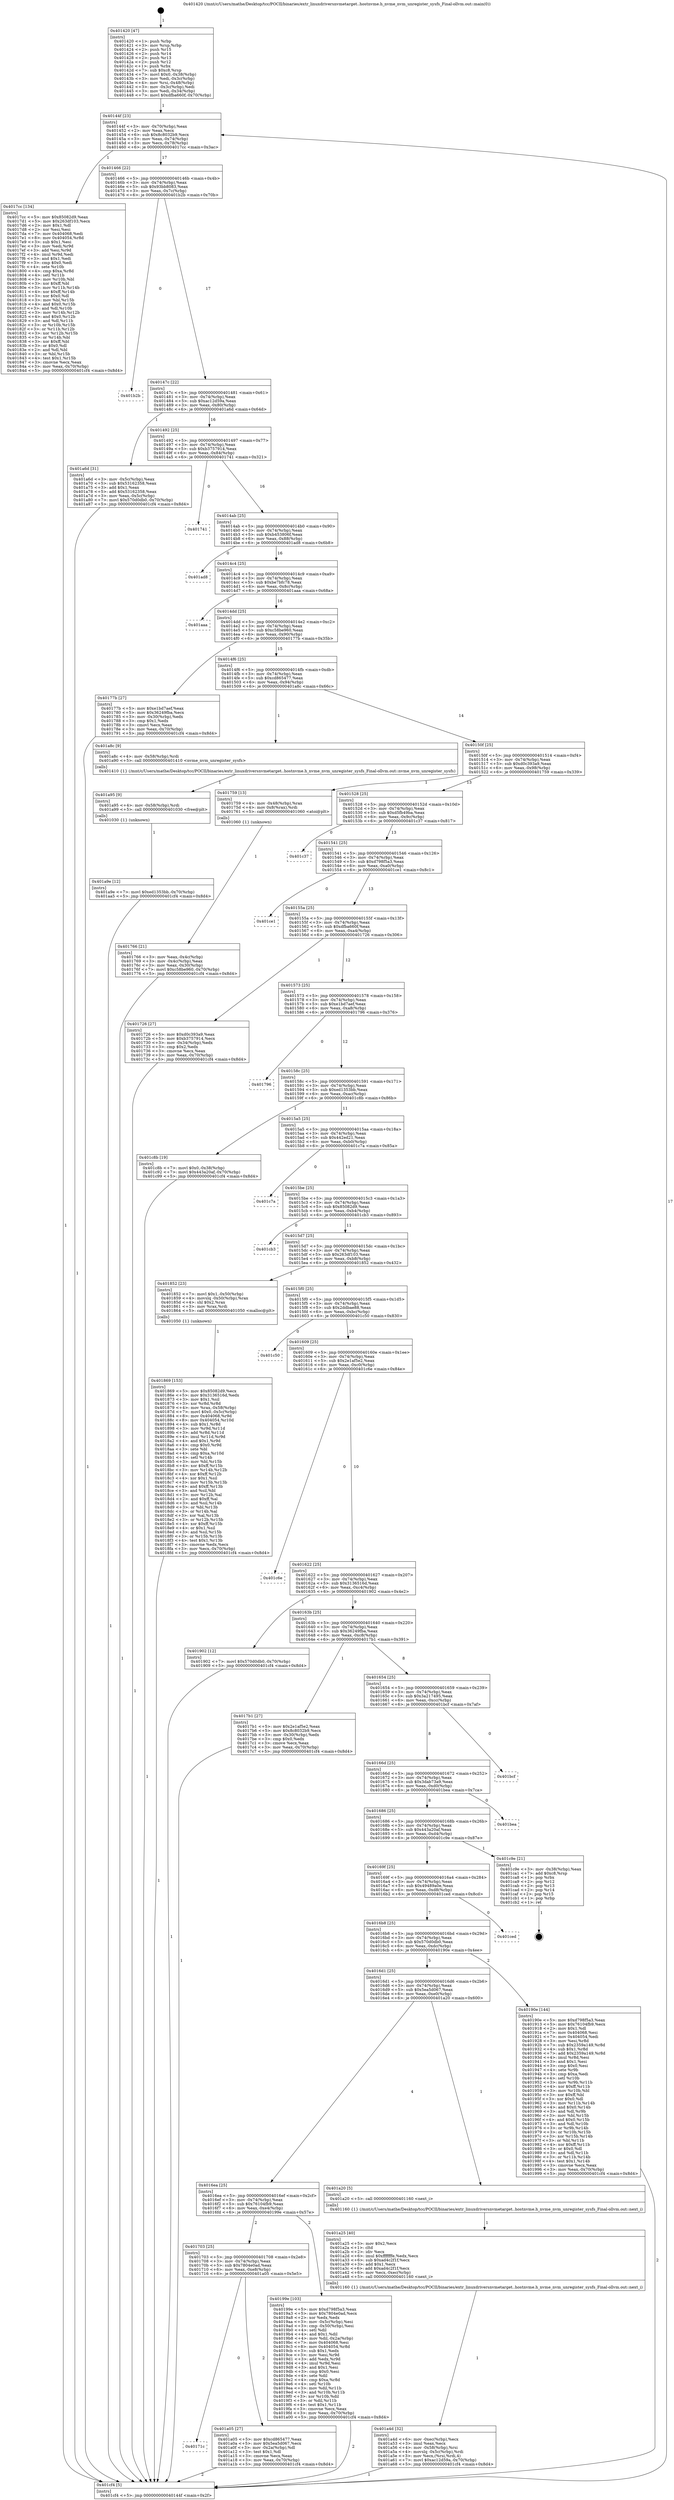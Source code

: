 digraph "0x401420" {
  label = "0x401420 (/mnt/c/Users/mathe/Desktop/tcc/POCII/binaries/extr_linuxdriversnvmetarget..hostnvme.h_nvme_nvm_unregister_sysfs_Final-ollvm.out::main(0))"
  labelloc = "t"
  node[shape=record]

  Entry [label="",width=0.3,height=0.3,shape=circle,fillcolor=black,style=filled]
  "0x40144f" [label="{
     0x40144f [23]\l
     | [instrs]\l
     &nbsp;&nbsp;0x40144f \<+3\>: mov -0x70(%rbp),%eax\l
     &nbsp;&nbsp;0x401452 \<+2\>: mov %eax,%ecx\l
     &nbsp;&nbsp;0x401454 \<+6\>: sub $0x8c8032b9,%ecx\l
     &nbsp;&nbsp;0x40145a \<+3\>: mov %eax,-0x74(%rbp)\l
     &nbsp;&nbsp;0x40145d \<+3\>: mov %ecx,-0x78(%rbp)\l
     &nbsp;&nbsp;0x401460 \<+6\>: je 00000000004017cc \<main+0x3ac\>\l
  }"]
  "0x4017cc" [label="{
     0x4017cc [134]\l
     | [instrs]\l
     &nbsp;&nbsp;0x4017cc \<+5\>: mov $0x85082d9,%eax\l
     &nbsp;&nbsp;0x4017d1 \<+5\>: mov $0x263df103,%ecx\l
     &nbsp;&nbsp;0x4017d6 \<+2\>: mov $0x1,%dl\l
     &nbsp;&nbsp;0x4017d8 \<+2\>: xor %esi,%esi\l
     &nbsp;&nbsp;0x4017da \<+7\>: mov 0x404068,%edi\l
     &nbsp;&nbsp;0x4017e1 \<+8\>: mov 0x404054,%r8d\l
     &nbsp;&nbsp;0x4017e9 \<+3\>: sub $0x1,%esi\l
     &nbsp;&nbsp;0x4017ec \<+3\>: mov %edi,%r9d\l
     &nbsp;&nbsp;0x4017ef \<+3\>: add %esi,%r9d\l
     &nbsp;&nbsp;0x4017f2 \<+4\>: imul %r9d,%edi\l
     &nbsp;&nbsp;0x4017f6 \<+3\>: and $0x1,%edi\l
     &nbsp;&nbsp;0x4017f9 \<+3\>: cmp $0x0,%edi\l
     &nbsp;&nbsp;0x4017fc \<+4\>: sete %r10b\l
     &nbsp;&nbsp;0x401800 \<+4\>: cmp $0xa,%r8d\l
     &nbsp;&nbsp;0x401804 \<+4\>: setl %r11b\l
     &nbsp;&nbsp;0x401808 \<+3\>: mov %r10b,%bl\l
     &nbsp;&nbsp;0x40180b \<+3\>: xor $0xff,%bl\l
     &nbsp;&nbsp;0x40180e \<+3\>: mov %r11b,%r14b\l
     &nbsp;&nbsp;0x401811 \<+4\>: xor $0xff,%r14b\l
     &nbsp;&nbsp;0x401815 \<+3\>: xor $0x0,%dl\l
     &nbsp;&nbsp;0x401818 \<+3\>: mov %bl,%r15b\l
     &nbsp;&nbsp;0x40181b \<+4\>: and $0x0,%r15b\l
     &nbsp;&nbsp;0x40181f \<+3\>: and %dl,%r10b\l
     &nbsp;&nbsp;0x401822 \<+3\>: mov %r14b,%r12b\l
     &nbsp;&nbsp;0x401825 \<+4\>: and $0x0,%r12b\l
     &nbsp;&nbsp;0x401829 \<+3\>: and %dl,%r11b\l
     &nbsp;&nbsp;0x40182c \<+3\>: or %r10b,%r15b\l
     &nbsp;&nbsp;0x40182f \<+3\>: or %r11b,%r12b\l
     &nbsp;&nbsp;0x401832 \<+3\>: xor %r12b,%r15b\l
     &nbsp;&nbsp;0x401835 \<+3\>: or %r14b,%bl\l
     &nbsp;&nbsp;0x401838 \<+3\>: xor $0xff,%bl\l
     &nbsp;&nbsp;0x40183b \<+3\>: or $0x0,%dl\l
     &nbsp;&nbsp;0x40183e \<+2\>: and %dl,%bl\l
     &nbsp;&nbsp;0x401840 \<+3\>: or %bl,%r15b\l
     &nbsp;&nbsp;0x401843 \<+4\>: test $0x1,%r15b\l
     &nbsp;&nbsp;0x401847 \<+3\>: cmovne %ecx,%eax\l
     &nbsp;&nbsp;0x40184a \<+3\>: mov %eax,-0x70(%rbp)\l
     &nbsp;&nbsp;0x40184d \<+5\>: jmp 0000000000401cf4 \<main+0x8d4\>\l
  }"]
  "0x401466" [label="{
     0x401466 [22]\l
     | [instrs]\l
     &nbsp;&nbsp;0x401466 \<+5\>: jmp 000000000040146b \<main+0x4b\>\l
     &nbsp;&nbsp;0x40146b \<+3\>: mov -0x74(%rbp),%eax\l
     &nbsp;&nbsp;0x40146e \<+5\>: sub $0x93bb8083,%eax\l
     &nbsp;&nbsp;0x401473 \<+3\>: mov %eax,-0x7c(%rbp)\l
     &nbsp;&nbsp;0x401476 \<+6\>: je 0000000000401b2b \<main+0x70b\>\l
  }"]
  Exit [label="",width=0.3,height=0.3,shape=circle,fillcolor=black,style=filled,peripheries=2]
  "0x401b2b" [label="{
     0x401b2b\l
  }", style=dashed]
  "0x40147c" [label="{
     0x40147c [22]\l
     | [instrs]\l
     &nbsp;&nbsp;0x40147c \<+5\>: jmp 0000000000401481 \<main+0x61\>\l
     &nbsp;&nbsp;0x401481 \<+3\>: mov -0x74(%rbp),%eax\l
     &nbsp;&nbsp;0x401484 \<+5\>: sub $0xac12d59a,%eax\l
     &nbsp;&nbsp;0x401489 \<+3\>: mov %eax,-0x80(%rbp)\l
     &nbsp;&nbsp;0x40148c \<+6\>: je 0000000000401a6d \<main+0x64d\>\l
  }"]
  "0x401a9e" [label="{
     0x401a9e [12]\l
     | [instrs]\l
     &nbsp;&nbsp;0x401a9e \<+7\>: movl $0xed1353bb,-0x70(%rbp)\l
     &nbsp;&nbsp;0x401aa5 \<+5\>: jmp 0000000000401cf4 \<main+0x8d4\>\l
  }"]
  "0x401a6d" [label="{
     0x401a6d [31]\l
     | [instrs]\l
     &nbsp;&nbsp;0x401a6d \<+3\>: mov -0x5c(%rbp),%eax\l
     &nbsp;&nbsp;0x401a70 \<+5\>: sub $0x53162358,%eax\l
     &nbsp;&nbsp;0x401a75 \<+3\>: add $0x1,%eax\l
     &nbsp;&nbsp;0x401a78 \<+5\>: add $0x53162358,%eax\l
     &nbsp;&nbsp;0x401a7d \<+3\>: mov %eax,-0x5c(%rbp)\l
     &nbsp;&nbsp;0x401a80 \<+7\>: movl $0x570d0db0,-0x70(%rbp)\l
     &nbsp;&nbsp;0x401a87 \<+5\>: jmp 0000000000401cf4 \<main+0x8d4\>\l
  }"]
  "0x401492" [label="{
     0x401492 [25]\l
     | [instrs]\l
     &nbsp;&nbsp;0x401492 \<+5\>: jmp 0000000000401497 \<main+0x77\>\l
     &nbsp;&nbsp;0x401497 \<+3\>: mov -0x74(%rbp),%eax\l
     &nbsp;&nbsp;0x40149a \<+5\>: sub $0xb3757914,%eax\l
     &nbsp;&nbsp;0x40149f \<+6\>: mov %eax,-0x84(%rbp)\l
     &nbsp;&nbsp;0x4014a5 \<+6\>: je 0000000000401741 \<main+0x321\>\l
  }"]
  "0x401a95" [label="{
     0x401a95 [9]\l
     | [instrs]\l
     &nbsp;&nbsp;0x401a95 \<+4\>: mov -0x58(%rbp),%rdi\l
     &nbsp;&nbsp;0x401a99 \<+5\>: call 0000000000401030 \<free@plt\>\l
     | [calls]\l
     &nbsp;&nbsp;0x401030 \{1\} (unknown)\l
  }"]
  "0x401741" [label="{
     0x401741\l
  }", style=dashed]
  "0x4014ab" [label="{
     0x4014ab [25]\l
     | [instrs]\l
     &nbsp;&nbsp;0x4014ab \<+5\>: jmp 00000000004014b0 \<main+0x90\>\l
     &nbsp;&nbsp;0x4014b0 \<+3\>: mov -0x74(%rbp),%eax\l
     &nbsp;&nbsp;0x4014b3 \<+5\>: sub $0xb453806f,%eax\l
     &nbsp;&nbsp;0x4014b8 \<+6\>: mov %eax,-0x88(%rbp)\l
     &nbsp;&nbsp;0x4014be \<+6\>: je 0000000000401ad8 \<main+0x6b8\>\l
  }"]
  "0x401a4d" [label="{
     0x401a4d [32]\l
     | [instrs]\l
     &nbsp;&nbsp;0x401a4d \<+6\>: mov -0xec(%rbp),%ecx\l
     &nbsp;&nbsp;0x401a53 \<+3\>: imul %eax,%ecx\l
     &nbsp;&nbsp;0x401a56 \<+4\>: mov -0x58(%rbp),%rsi\l
     &nbsp;&nbsp;0x401a5a \<+4\>: movslq -0x5c(%rbp),%rdi\l
     &nbsp;&nbsp;0x401a5e \<+3\>: mov %ecx,(%rsi,%rdi,4)\l
     &nbsp;&nbsp;0x401a61 \<+7\>: movl $0xac12d59a,-0x70(%rbp)\l
     &nbsp;&nbsp;0x401a68 \<+5\>: jmp 0000000000401cf4 \<main+0x8d4\>\l
  }"]
  "0x401ad8" [label="{
     0x401ad8\l
  }", style=dashed]
  "0x4014c4" [label="{
     0x4014c4 [25]\l
     | [instrs]\l
     &nbsp;&nbsp;0x4014c4 \<+5\>: jmp 00000000004014c9 \<main+0xa9\>\l
     &nbsp;&nbsp;0x4014c9 \<+3\>: mov -0x74(%rbp),%eax\l
     &nbsp;&nbsp;0x4014cc \<+5\>: sub $0xbe7bfc78,%eax\l
     &nbsp;&nbsp;0x4014d1 \<+6\>: mov %eax,-0x8c(%rbp)\l
     &nbsp;&nbsp;0x4014d7 \<+6\>: je 0000000000401aaa \<main+0x68a\>\l
  }"]
  "0x401a25" [label="{
     0x401a25 [40]\l
     | [instrs]\l
     &nbsp;&nbsp;0x401a25 \<+5\>: mov $0x2,%ecx\l
     &nbsp;&nbsp;0x401a2a \<+1\>: cltd\l
     &nbsp;&nbsp;0x401a2b \<+2\>: idiv %ecx\l
     &nbsp;&nbsp;0x401a2d \<+6\>: imul $0xfffffffe,%edx,%ecx\l
     &nbsp;&nbsp;0x401a33 \<+6\>: sub $0xad4c2f1f,%ecx\l
     &nbsp;&nbsp;0x401a39 \<+3\>: add $0x1,%ecx\l
     &nbsp;&nbsp;0x401a3c \<+6\>: add $0xad4c2f1f,%ecx\l
     &nbsp;&nbsp;0x401a42 \<+6\>: mov %ecx,-0xec(%rbp)\l
     &nbsp;&nbsp;0x401a48 \<+5\>: call 0000000000401160 \<next_i\>\l
     | [calls]\l
     &nbsp;&nbsp;0x401160 \{1\} (/mnt/c/Users/mathe/Desktop/tcc/POCII/binaries/extr_linuxdriversnvmetarget..hostnvme.h_nvme_nvm_unregister_sysfs_Final-ollvm.out::next_i)\l
  }"]
  "0x401aaa" [label="{
     0x401aaa\l
  }", style=dashed]
  "0x4014dd" [label="{
     0x4014dd [25]\l
     | [instrs]\l
     &nbsp;&nbsp;0x4014dd \<+5\>: jmp 00000000004014e2 \<main+0xc2\>\l
     &nbsp;&nbsp;0x4014e2 \<+3\>: mov -0x74(%rbp),%eax\l
     &nbsp;&nbsp;0x4014e5 \<+5\>: sub $0xc58be960,%eax\l
     &nbsp;&nbsp;0x4014ea \<+6\>: mov %eax,-0x90(%rbp)\l
     &nbsp;&nbsp;0x4014f0 \<+6\>: je 000000000040177b \<main+0x35b\>\l
  }"]
  "0x40171c" [label="{
     0x40171c\l
  }", style=dashed]
  "0x40177b" [label="{
     0x40177b [27]\l
     | [instrs]\l
     &nbsp;&nbsp;0x40177b \<+5\>: mov $0xe1bd7aef,%eax\l
     &nbsp;&nbsp;0x401780 \<+5\>: mov $0x36249fba,%ecx\l
     &nbsp;&nbsp;0x401785 \<+3\>: mov -0x30(%rbp),%edx\l
     &nbsp;&nbsp;0x401788 \<+3\>: cmp $0x1,%edx\l
     &nbsp;&nbsp;0x40178b \<+3\>: cmovl %ecx,%eax\l
     &nbsp;&nbsp;0x40178e \<+3\>: mov %eax,-0x70(%rbp)\l
     &nbsp;&nbsp;0x401791 \<+5\>: jmp 0000000000401cf4 \<main+0x8d4\>\l
  }"]
  "0x4014f6" [label="{
     0x4014f6 [25]\l
     | [instrs]\l
     &nbsp;&nbsp;0x4014f6 \<+5\>: jmp 00000000004014fb \<main+0xdb\>\l
     &nbsp;&nbsp;0x4014fb \<+3\>: mov -0x74(%rbp),%eax\l
     &nbsp;&nbsp;0x4014fe \<+5\>: sub $0xcd865477,%eax\l
     &nbsp;&nbsp;0x401503 \<+6\>: mov %eax,-0x94(%rbp)\l
     &nbsp;&nbsp;0x401509 \<+6\>: je 0000000000401a8c \<main+0x66c\>\l
  }"]
  "0x401a05" [label="{
     0x401a05 [27]\l
     | [instrs]\l
     &nbsp;&nbsp;0x401a05 \<+5\>: mov $0xcd865477,%eax\l
     &nbsp;&nbsp;0x401a0a \<+5\>: mov $0x5ea5d067,%ecx\l
     &nbsp;&nbsp;0x401a0f \<+3\>: mov -0x2a(%rbp),%dl\l
     &nbsp;&nbsp;0x401a12 \<+3\>: test $0x1,%dl\l
     &nbsp;&nbsp;0x401a15 \<+3\>: cmovne %ecx,%eax\l
     &nbsp;&nbsp;0x401a18 \<+3\>: mov %eax,-0x70(%rbp)\l
     &nbsp;&nbsp;0x401a1b \<+5\>: jmp 0000000000401cf4 \<main+0x8d4\>\l
  }"]
  "0x401a8c" [label="{
     0x401a8c [9]\l
     | [instrs]\l
     &nbsp;&nbsp;0x401a8c \<+4\>: mov -0x58(%rbp),%rdi\l
     &nbsp;&nbsp;0x401a90 \<+5\>: call 0000000000401410 \<nvme_nvm_unregister_sysfs\>\l
     | [calls]\l
     &nbsp;&nbsp;0x401410 \{1\} (/mnt/c/Users/mathe/Desktop/tcc/POCII/binaries/extr_linuxdriversnvmetarget..hostnvme.h_nvme_nvm_unregister_sysfs_Final-ollvm.out::nvme_nvm_unregister_sysfs)\l
  }"]
  "0x40150f" [label="{
     0x40150f [25]\l
     | [instrs]\l
     &nbsp;&nbsp;0x40150f \<+5\>: jmp 0000000000401514 \<main+0xf4\>\l
     &nbsp;&nbsp;0x401514 \<+3\>: mov -0x74(%rbp),%eax\l
     &nbsp;&nbsp;0x401517 \<+5\>: sub $0xd0c393a9,%eax\l
     &nbsp;&nbsp;0x40151c \<+6\>: mov %eax,-0x98(%rbp)\l
     &nbsp;&nbsp;0x401522 \<+6\>: je 0000000000401759 \<main+0x339\>\l
  }"]
  "0x401703" [label="{
     0x401703 [25]\l
     | [instrs]\l
     &nbsp;&nbsp;0x401703 \<+5\>: jmp 0000000000401708 \<main+0x2e8\>\l
     &nbsp;&nbsp;0x401708 \<+3\>: mov -0x74(%rbp),%eax\l
     &nbsp;&nbsp;0x40170b \<+5\>: sub $0x7804e0ad,%eax\l
     &nbsp;&nbsp;0x401710 \<+6\>: mov %eax,-0xe8(%rbp)\l
     &nbsp;&nbsp;0x401716 \<+6\>: je 0000000000401a05 \<main+0x5e5\>\l
  }"]
  "0x401759" [label="{
     0x401759 [13]\l
     | [instrs]\l
     &nbsp;&nbsp;0x401759 \<+4\>: mov -0x48(%rbp),%rax\l
     &nbsp;&nbsp;0x40175d \<+4\>: mov 0x8(%rax),%rdi\l
     &nbsp;&nbsp;0x401761 \<+5\>: call 0000000000401060 \<atoi@plt\>\l
     | [calls]\l
     &nbsp;&nbsp;0x401060 \{1\} (unknown)\l
  }"]
  "0x401528" [label="{
     0x401528 [25]\l
     | [instrs]\l
     &nbsp;&nbsp;0x401528 \<+5\>: jmp 000000000040152d \<main+0x10d\>\l
     &nbsp;&nbsp;0x40152d \<+3\>: mov -0x74(%rbp),%eax\l
     &nbsp;&nbsp;0x401530 \<+5\>: sub $0xd5fb49ba,%eax\l
     &nbsp;&nbsp;0x401535 \<+6\>: mov %eax,-0x9c(%rbp)\l
     &nbsp;&nbsp;0x40153b \<+6\>: je 0000000000401c37 \<main+0x817\>\l
  }"]
  "0x40199e" [label="{
     0x40199e [103]\l
     | [instrs]\l
     &nbsp;&nbsp;0x40199e \<+5\>: mov $0xd798f5a3,%eax\l
     &nbsp;&nbsp;0x4019a3 \<+5\>: mov $0x7804e0ad,%ecx\l
     &nbsp;&nbsp;0x4019a8 \<+2\>: xor %edx,%edx\l
     &nbsp;&nbsp;0x4019aa \<+3\>: mov -0x5c(%rbp),%esi\l
     &nbsp;&nbsp;0x4019ad \<+3\>: cmp -0x50(%rbp),%esi\l
     &nbsp;&nbsp;0x4019b0 \<+4\>: setl %dil\l
     &nbsp;&nbsp;0x4019b4 \<+4\>: and $0x1,%dil\l
     &nbsp;&nbsp;0x4019b8 \<+4\>: mov %dil,-0x2a(%rbp)\l
     &nbsp;&nbsp;0x4019bc \<+7\>: mov 0x404068,%esi\l
     &nbsp;&nbsp;0x4019c3 \<+8\>: mov 0x404054,%r8d\l
     &nbsp;&nbsp;0x4019cb \<+3\>: sub $0x1,%edx\l
     &nbsp;&nbsp;0x4019ce \<+3\>: mov %esi,%r9d\l
     &nbsp;&nbsp;0x4019d1 \<+3\>: add %edx,%r9d\l
     &nbsp;&nbsp;0x4019d4 \<+4\>: imul %r9d,%esi\l
     &nbsp;&nbsp;0x4019d8 \<+3\>: and $0x1,%esi\l
     &nbsp;&nbsp;0x4019db \<+3\>: cmp $0x0,%esi\l
     &nbsp;&nbsp;0x4019de \<+4\>: sete %dil\l
     &nbsp;&nbsp;0x4019e2 \<+4\>: cmp $0xa,%r8d\l
     &nbsp;&nbsp;0x4019e6 \<+4\>: setl %r10b\l
     &nbsp;&nbsp;0x4019ea \<+3\>: mov %dil,%r11b\l
     &nbsp;&nbsp;0x4019ed \<+3\>: and %r10b,%r11b\l
     &nbsp;&nbsp;0x4019f0 \<+3\>: xor %r10b,%dil\l
     &nbsp;&nbsp;0x4019f3 \<+3\>: or %dil,%r11b\l
     &nbsp;&nbsp;0x4019f6 \<+4\>: test $0x1,%r11b\l
     &nbsp;&nbsp;0x4019fa \<+3\>: cmovne %ecx,%eax\l
     &nbsp;&nbsp;0x4019fd \<+3\>: mov %eax,-0x70(%rbp)\l
     &nbsp;&nbsp;0x401a00 \<+5\>: jmp 0000000000401cf4 \<main+0x8d4\>\l
  }"]
  "0x401c37" [label="{
     0x401c37\l
  }", style=dashed]
  "0x401541" [label="{
     0x401541 [25]\l
     | [instrs]\l
     &nbsp;&nbsp;0x401541 \<+5\>: jmp 0000000000401546 \<main+0x126\>\l
     &nbsp;&nbsp;0x401546 \<+3\>: mov -0x74(%rbp),%eax\l
     &nbsp;&nbsp;0x401549 \<+5\>: sub $0xd798f5a3,%eax\l
     &nbsp;&nbsp;0x40154e \<+6\>: mov %eax,-0xa0(%rbp)\l
     &nbsp;&nbsp;0x401554 \<+6\>: je 0000000000401ce1 \<main+0x8c1\>\l
  }"]
  "0x4016ea" [label="{
     0x4016ea [25]\l
     | [instrs]\l
     &nbsp;&nbsp;0x4016ea \<+5\>: jmp 00000000004016ef \<main+0x2cf\>\l
     &nbsp;&nbsp;0x4016ef \<+3\>: mov -0x74(%rbp),%eax\l
     &nbsp;&nbsp;0x4016f2 \<+5\>: sub $0x76104fb9,%eax\l
     &nbsp;&nbsp;0x4016f7 \<+6\>: mov %eax,-0xe4(%rbp)\l
     &nbsp;&nbsp;0x4016fd \<+6\>: je 000000000040199e \<main+0x57e\>\l
  }"]
  "0x401ce1" [label="{
     0x401ce1\l
  }", style=dashed]
  "0x40155a" [label="{
     0x40155a [25]\l
     | [instrs]\l
     &nbsp;&nbsp;0x40155a \<+5\>: jmp 000000000040155f \<main+0x13f\>\l
     &nbsp;&nbsp;0x40155f \<+3\>: mov -0x74(%rbp),%eax\l
     &nbsp;&nbsp;0x401562 \<+5\>: sub $0xdfba660f,%eax\l
     &nbsp;&nbsp;0x401567 \<+6\>: mov %eax,-0xa4(%rbp)\l
     &nbsp;&nbsp;0x40156d \<+6\>: je 0000000000401726 \<main+0x306\>\l
  }"]
  "0x401a20" [label="{
     0x401a20 [5]\l
     | [instrs]\l
     &nbsp;&nbsp;0x401a20 \<+5\>: call 0000000000401160 \<next_i\>\l
     | [calls]\l
     &nbsp;&nbsp;0x401160 \{1\} (/mnt/c/Users/mathe/Desktop/tcc/POCII/binaries/extr_linuxdriversnvmetarget..hostnvme.h_nvme_nvm_unregister_sysfs_Final-ollvm.out::next_i)\l
  }"]
  "0x401726" [label="{
     0x401726 [27]\l
     | [instrs]\l
     &nbsp;&nbsp;0x401726 \<+5\>: mov $0xd0c393a9,%eax\l
     &nbsp;&nbsp;0x40172b \<+5\>: mov $0xb3757914,%ecx\l
     &nbsp;&nbsp;0x401730 \<+3\>: mov -0x34(%rbp),%edx\l
     &nbsp;&nbsp;0x401733 \<+3\>: cmp $0x2,%edx\l
     &nbsp;&nbsp;0x401736 \<+3\>: cmovne %ecx,%eax\l
     &nbsp;&nbsp;0x401739 \<+3\>: mov %eax,-0x70(%rbp)\l
     &nbsp;&nbsp;0x40173c \<+5\>: jmp 0000000000401cf4 \<main+0x8d4\>\l
  }"]
  "0x401573" [label="{
     0x401573 [25]\l
     | [instrs]\l
     &nbsp;&nbsp;0x401573 \<+5\>: jmp 0000000000401578 \<main+0x158\>\l
     &nbsp;&nbsp;0x401578 \<+3\>: mov -0x74(%rbp),%eax\l
     &nbsp;&nbsp;0x40157b \<+5\>: sub $0xe1bd7aef,%eax\l
     &nbsp;&nbsp;0x401580 \<+6\>: mov %eax,-0xa8(%rbp)\l
     &nbsp;&nbsp;0x401586 \<+6\>: je 0000000000401796 \<main+0x376\>\l
  }"]
  "0x401cf4" [label="{
     0x401cf4 [5]\l
     | [instrs]\l
     &nbsp;&nbsp;0x401cf4 \<+5\>: jmp 000000000040144f \<main+0x2f\>\l
  }"]
  "0x401420" [label="{
     0x401420 [47]\l
     | [instrs]\l
     &nbsp;&nbsp;0x401420 \<+1\>: push %rbp\l
     &nbsp;&nbsp;0x401421 \<+3\>: mov %rsp,%rbp\l
     &nbsp;&nbsp;0x401424 \<+2\>: push %r15\l
     &nbsp;&nbsp;0x401426 \<+2\>: push %r14\l
     &nbsp;&nbsp;0x401428 \<+2\>: push %r13\l
     &nbsp;&nbsp;0x40142a \<+2\>: push %r12\l
     &nbsp;&nbsp;0x40142c \<+1\>: push %rbx\l
     &nbsp;&nbsp;0x40142d \<+7\>: sub $0xc8,%rsp\l
     &nbsp;&nbsp;0x401434 \<+7\>: movl $0x0,-0x38(%rbp)\l
     &nbsp;&nbsp;0x40143b \<+3\>: mov %edi,-0x3c(%rbp)\l
     &nbsp;&nbsp;0x40143e \<+4\>: mov %rsi,-0x48(%rbp)\l
     &nbsp;&nbsp;0x401442 \<+3\>: mov -0x3c(%rbp),%edi\l
     &nbsp;&nbsp;0x401445 \<+3\>: mov %edi,-0x34(%rbp)\l
     &nbsp;&nbsp;0x401448 \<+7\>: movl $0xdfba660f,-0x70(%rbp)\l
  }"]
  "0x401766" [label="{
     0x401766 [21]\l
     | [instrs]\l
     &nbsp;&nbsp;0x401766 \<+3\>: mov %eax,-0x4c(%rbp)\l
     &nbsp;&nbsp;0x401769 \<+3\>: mov -0x4c(%rbp),%eax\l
     &nbsp;&nbsp;0x40176c \<+3\>: mov %eax,-0x30(%rbp)\l
     &nbsp;&nbsp;0x40176f \<+7\>: movl $0xc58be960,-0x70(%rbp)\l
     &nbsp;&nbsp;0x401776 \<+5\>: jmp 0000000000401cf4 \<main+0x8d4\>\l
  }"]
  "0x4016d1" [label="{
     0x4016d1 [25]\l
     | [instrs]\l
     &nbsp;&nbsp;0x4016d1 \<+5\>: jmp 00000000004016d6 \<main+0x2b6\>\l
     &nbsp;&nbsp;0x4016d6 \<+3\>: mov -0x74(%rbp),%eax\l
     &nbsp;&nbsp;0x4016d9 \<+5\>: sub $0x5ea5d067,%eax\l
     &nbsp;&nbsp;0x4016de \<+6\>: mov %eax,-0xe0(%rbp)\l
     &nbsp;&nbsp;0x4016e4 \<+6\>: je 0000000000401a20 \<main+0x600\>\l
  }"]
  "0x401796" [label="{
     0x401796\l
  }", style=dashed]
  "0x40158c" [label="{
     0x40158c [25]\l
     | [instrs]\l
     &nbsp;&nbsp;0x40158c \<+5\>: jmp 0000000000401591 \<main+0x171\>\l
     &nbsp;&nbsp;0x401591 \<+3\>: mov -0x74(%rbp),%eax\l
     &nbsp;&nbsp;0x401594 \<+5\>: sub $0xed1353bb,%eax\l
     &nbsp;&nbsp;0x401599 \<+6\>: mov %eax,-0xac(%rbp)\l
     &nbsp;&nbsp;0x40159f \<+6\>: je 0000000000401c8b \<main+0x86b\>\l
  }"]
  "0x40190e" [label="{
     0x40190e [144]\l
     | [instrs]\l
     &nbsp;&nbsp;0x40190e \<+5\>: mov $0xd798f5a3,%eax\l
     &nbsp;&nbsp;0x401913 \<+5\>: mov $0x76104fb9,%ecx\l
     &nbsp;&nbsp;0x401918 \<+2\>: mov $0x1,%dl\l
     &nbsp;&nbsp;0x40191a \<+7\>: mov 0x404068,%esi\l
     &nbsp;&nbsp;0x401921 \<+7\>: mov 0x404054,%edi\l
     &nbsp;&nbsp;0x401928 \<+3\>: mov %esi,%r8d\l
     &nbsp;&nbsp;0x40192b \<+7\>: sub $0x2359a149,%r8d\l
     &nbsp;&nbsp;0x401932 \<+4\>: sub $0x1,%r8d\l
     &nbsp;&nbsp;0x401936 \<+7\>: add $0x2359a149,%r8d\l
     &nbsp;&nbsp;0x40193d \<+4\>: imul %r8d,%esi\l
     &nbsp;&nbsp;0x401941 \<+3\>: and $0x1,%esi\l
     &nbsp;&nbsp;0x401944 \<+3\>: cmp $0x0,%esi\l
     &nbsp;&nbsp;0x401947 \<+4\>: sete %r9b\l
     &nbsp;&nbsp;0x40194b \<+3\>: cmp $0xa,%edi\l
     &nbsp;&nbsp;0x40194e \<+4\>: setl %r10b\l
     &nbsp;&nbsp;0x401952 \<+3\>: mov %r9b,%r11b\l
     &nbsp;&nbsp;0x401955 \<+4\>: xor $0xff,%r11b\l
     &nbsp;&nbsp;0x401959 \<+3\>: mov %r10b,%bl\l
     &nbsp;&nbsp;0x40195c \<+3\>: xor $0xff,%bl\l
     &nbsp;&nbsp;0x40195f \<+3\>: xor $0x0,%dl\l
     &nbsp;&nbsp;0x401962 \<+3\>: mov %r11b,%r14b\l
     &nbsp;&nbsp;0x401965 \<+4\>: and $0x0,%r14b\l
     &nbsp;&nbsp;0x401969 \<+3\>: and %dl,%r9b\l
     &nbsp;&nbsp;0x40196c \<+3\>: mov %bl,%r15b\l
     &nbsp;&nbsp;0x40196f \<+4\>: and $0x0,%r15b\l
     &nbsp;&nbsp;0x401973 \<+3\>: and %dl,%r10b\l
     &nbsp;&nbsp;0x401976 \<+3\>: or %r9b,%r14b\l
     &nbsp;&nbsp;0x401979 \<+3\>: or %r10b,%r15b\l
     &nbsp;&nbsp;0x40197c \<+3\>: xor %r15b,%r14b\l
     &nbsp;&nbsp;0x40197f \<+3\>: or %bl,%r11b\l
     &nbsp;&nbsp;0x401982 \<+4\>: xor $0xff,%r11b\l
     &nbsp;&nbsp;0x401986 \<+3\>: or $0x0,%dl\l
     &nbsp;&nbsp;0x401989 \<+3\>: and %dl,%r11b\l
     &nbsp;&nbsp;0x40198c \<+3\>: or %r11b,%r14b\l
     &nbsp;&nbsp;0x40198f \<+4\>: test $0x1,%r14b\l
     &nbsp;&nbsp;0x401993 \<+3\>: cmovne %ecx,%eax\l
     &nbsp;&nbsp;0x401996 \<+3\>: mov %eax,-0x70(%rbp)\l
     &nbsp;&nbsp;0x401999 \<+5\>: jmp 0000000000401cf4 \<main+0x8d4\>\l
  }"]
  "0x401c8b" [label="{
     0x401c8b [19]\l
     | [instrs]\l
     &nbsp;&nbsp;0x401c8b \<+7\>: movl $0x0,-0x38(%rbp)\l
     &nbsp;&nbsp;0x401c92 \<+7\>: movl $0x443a20af,-0x70(%rbp)\l
     &nbsp;&nbsp;0x401c99 \<+5\>: jmp 0000000000401cf4 \<main+0x8d4\>\l
  }"]
  "0x4015a5" [label="{
     0x4015a5 [25]\l
     | [instrs]\l
     &nbsp;&nbsp;0x4015a5 \<+5\>: jmp 00000000004015aa \<main+0x18a\>\l
     &nbsp;&nbsp;0x4015aa \<+3\>: mov -0x74(%rbp),%eax\l
     &nbsp;&nbsp;0x4015ad \<+5\>: sub $0x442ed21,%eax\l
     &nbsp;&nbsp;0x4015b2 \<+6\>: mov %eax,-0xb0(%rbp)\l
     &nbsp;&nbsp;0x4015b8 \<+6\>: je 0000000000401c7a \<main+0x85a\>\l
  }"]
  "0x4016b8" [label="{
     0x4016b8 [25]\l
     | [instrs]\l
     &nbsp;&nbsp;0x4016b8 \<+5\>: jmp 00000000004016bd \<main+0x29d\>\l
     &nbsp;&nbsp;0x4016bd \<+3\>: mov -0x74(%rbp),%eax\l
     &nbsp;&nbsp;0x4016c0 \<+5\>: sub $0x570d0db0,%eax\l
     &nbsp;&nbsp;0x4016c5 \<+6\>: mov %eax,-0xdc(%rbp)\l
     &nbsp;&nbsp;0x4016cb \<+6\>: je 000000000040190e \<main+0x4ee\>\l
  }"]
  "0x401c7a" [label="{
     0x401c7a\l
  }", style=dashed]
  "0x4015be" [label="{
     0x4015be [25]\l
     | [instrs]\l
     &nbsp;&nbsp;0x4015be \<+5\>: jmp 00000000004015c3 \<main+0x1a3\>\l
     &nbsp;&nbsp;0x4015c3 \<+3\>: mov -0x74(%rbp),%eax\l
     &nbsp;&nbsp;0x4015c6 \<+5\>: sub $0x85082d9,%eax\l
     &nbsp;&nbsp;0x4015cb \<+6\>: mov %eax,-0xb4(%rbp)\l
     &nbsp;&nbsp;0x4015d1 \<+6\>: je 0000000000401cb3 \<main+0x893\>\l
  }"]
  "0x401ced" [label="{
     0x401ced\l
  }", style=dashed]
  "0x401cb3" [label="{
     0x401cb3\l
  }", style=dashed]
  "0x4015d7" [label="{
     0x4015d7 [25]\l
     | [instrs]\l
     &nbsp;&nbsp;0x4015d7 \<+5\>: jmp 00000000004015dc \<main+0x1bc\>\l
     &nbsp;&nbsp;0x4015dc \<+3\>: mov -0x74(%rbp),%eax\l
     &nbsp;&nbsp;0x4015df \<+5\>: sub $0x263df103,%eax\l
     &nbsp;&nbsp;0x4015e4 \<+6\>: mov %eax,-0xb8(%rbp)\l
     &nbsp;&nbsp;0x4015ea \<+6\>: je 0000000000401852 \<main+0x432\>\l
  }"]
  "0x40169f" [label="{
     0x40169f [25]\l
     | [instrs]\l
     &nbsp;&nbsp;0x40169f \<+5\>: jmp 00000000004016a4 \<main+0x284\>\l
     &nbsp;&nbsp;0x4016a4 \<+3\>: mov -0x74(%rbp),%eax\l
     &nbsp;&nbsp;0x4016a7 \<+5\>: sub $0x49489a0e,%eax\l
     &nbsp;&nbsp;0x4016ac \<+6\>: mov %eax,-0xd8(%rbp)\l
     &nbsp;&nbsp;0x4016b2 \<+6\>: je 0000000000401ced \<main+0x8cd\>\l
  }"]
  "0x401852" [label="{
     0x401852 [23]\l
     | [instrs]\l
     &nbsp;&nbsp;0x401852 \<+7\>: movl $0x1,-0x50(%rbp)\l
     &nbsp;&nbsp;0x401859 \<+4\>: movslq -0x50(%rbp),%rax\l
     &nbsp;&nbsp;0x40185d \<+4\>: shl $0x2,%rax\l
     &nbsp;&nbsp;0x401861 \<+3\>: mov %rax,%rdi\l
     &nbsp;&nbsp;0x401864 \<+5\>: call 0000000000401050 \<malloc@plt\>\l
     | [calls]\l
     &nbsp;&nbsp;0x401050 \{1\} (unknown)\l
  }"]
  "0x4015f0" [label="{
     0x4015f0 [25]\l
     | [instrs]\l
     &nbsp;&nbsp;0x4015f0 \<+5\>: jmp 00000000004015f5 \<main+0x1d5\>\l
     &nbsp;&nbsp;0x4015f5 \<+3\>: mov -0x74(%rbp),%eax\l
     &nbsp;&nbsp;0x4015f8 \<+5\>: sub $0x2ddbae88,%eax\l
     &nbsp;&nbsp;0x4015fd \<+6\>: mov %eax,-0xbc(%rbp)\l
     &nbsp;&nbsp;0x401603 \<+6\>: je 0000000000401c50 \<main+0x830\>\l
  }"]
  "0x401c9e" [label="{
     0x401c9e [21]\l
     | [instrs]\l
     &nbsp;&nbsp;0x401c9e \<+3\>: mov -0x38(%rbp),%eax\l
     &nbsp;&nbsp;0x401ca1 \<+7\>: add $0xc8,%rsp\l
     &nbsp;&nbsp;0x401ca8 \<+1\>: pop %rbx\l
     &nbsp;&nbsp;0x401ca9 \<+2\>: pop %r12\l
     &nbsp;&nbsp;0x401cab \<+2\>: pop %r13\l
     &nbsp;&nbsp;0x401cad \<+2\>: pop %r14\l
     &nbsp;&nbsp;0x401caf \<+2\>: pop %r15\l
     &nbsp;&nbsp;0x401cb1 \<+1\>: pop %rbp\l
     &nbsp;&nbsp;0x401cb2 \<+1\>: ret\l
  }"]
  "0x401c50" [label="{
     0x401c50\l
  }", style=dashed]
  "0x401609" [label="{
     0x401609 [25]\l
     | [instrs]\l
     &nbsp;&nbsp;0x401609 \<+5\>: jmp 000000000040160e \<main+0x1ee\>\l
     &nbsp;&nbsp;0x40160e \<+3\>: mov -0x74(%rbp),%eax\l
     &nbsp;&nbsp;0x401611 \<+5\>: sub $0x2e1af5e2,%eax\l
     &nbsp;&nbsp;0x401616 \<+6\>: mov %eax,-0xc0(%rbp)\l
     &nbsp;&nbsp;0x40161c \<+6\>: je 0000000000401c6e \<main+0x84e\>\l
  }"]
  "0x401686" [label="{
     0x401686 [25]\l
     | [instrs]\l
     &nbsp;&nbsp;0x401686 \<+5\>: jmp 000000000040168b \<main+0x26b\>\l
     &nbsp;&nbsp;0x40168b \<+3\>: mov -0x74(%rbp),%eax\l
     &nbsp;&nbsp;0x40168e \<+5\>: sub $0x443a20af,%eax\l
     &nbsp;&nbsp;0x401693 \<+6\>: mov %eax,-0xd4(%rbp)\l
     &nbsp;&nbsp;0x401699 \<+6\>: je 0000000000401c9e \<main+0x87e\>\l
  }"]
  "0x401c6e" [label="{
     0x401c6e\l
  }", style=dashed]
  "0x401622" [label="{
     0x401622 [25]\l
     | [instrs]\l
     &nbsp;&nbsp;0x401622 \<+5\>: jmp 0000000000401627 \<main+0x207\>\l
     &nbsp;&nbsp;0x401627 \<+3\>: mov -0x74(%rbp),%eax\l
     &nbsp;&nbsp;0x40162a \<+5\>: sub $0x3136516d,%eax\l
     &nbsp;&nbsp;0x40162f \<+6\>: mov %eax,-0xc4(%rbp)\l
     &nbsp;&nbsp;0x401635 \<+6\>: je 0000000000401902 \<main+0x4e2\>\l
  }"]
  "0x401bea" [label="{
     0x401bea\l
  }", style=dashed]
  "0x401902" [label="{
     0x401902 [12]\l
     | [instrs]\l
     &nbsp;&nbsp;0x401902 \<+7\>: movl $0x570d0db0,-0x70(%rbp)\l
     &nbsp;&nbsp;0x401909 \<+5\>: jmp 0000000000401cf4 \<main+0x8d4\>\l
  }"]
  "0x40163b" [label="{
     0x40163b [25]\l
     | [instrs]\l
     &nbsp;&nbsp;0x40163b \<+5\>: jmp 0000000000401640 \<main+0x220\>\l
     &nbsp;&nbsp;0x401640 \<+3\>: mov -0x74(%rbp),%eax\l
     &nbsp;&nbsp;0x401643 \<+5\>: sub $0x36249fba,%eax\l
     &nbsp;&nbsp;0x401648 \<+6\>: mov %eax,-0xc8(%rbp)\l
     &nbsp;&nbsp;0x40164e \<+6\>: je 00000000004017b1 \<main+0x391\>\l
  }"]
  "0x40166d" [label="{
     0x40166d [25]\l
     | [instrs]\l
     &nbsp;&nbsp;0x40166d \<+5\>: jmp 0000000000401672 \<main+0x252\>\l
     &nbsp;&nbsp;0x401672 \<+3\>: mov -0x74(%rbp),%eax\l
     &nbsp;&nbsp;0x401675 \<+5\>: sub $0x3dab73a9,%eax\l
     &nbsp;&nbsp;0x40167a \<+6\>: mov %eax,-0xd0(%rbp)\l
     &nbsp;&nbsp;0x401680 \<+6\>: je 0000000000401bea \<main+0x7ca\>\l
  }"]
  "0x4017b1" [label="{
     0x4017b1 [27]\l
     | [instrs]\l
     &nbsp;&nbsp;0x4017b1 \<+5\>: mov $0x2e1af5e2,%eax\l
     &nbsp;&nbsp;0x4017b6 \<+5\>: mov $0x8c8032b9,%ecx\l
     &nbsp;&nbsp;0x4017bb \<+3\>: mov -0x30(%rbp),%edx\l
     &nbsp;&nbsp;0x4017be \<+3\>: cmp $0x0,%edx\l
     &nbsp;&nbsp;0x4017c1 \<+3\>: cmove %ecx,%eax\l
     &nbsp;&nbsp;0x4017c4 \<+3\>: mov %eax,-0x70(%rbp)\l
     &nbsp;&nbsp;0x4017c7 \<+5\>: jmp 0000000000401cf4 \<main+0x8d4\>\l
  }"]
  "0x401654" [label="{
     0x401654 [25]\l
     | [instrs]\l
     &nbsp;&nbsp;0x401654 \<+5\>: jmp 0000000000401659 \<main+0x239\>\l
     &nbsp;&nbsp;0x401659 \<+3\>: mov -0x74(%rbp),%eax\l
     &nbsp;&nbsp;0x40165c \<+5\>: sub $0x3a217495,%eax\l
     &nbsp;&nbsp;0x401661 \<+6\>: mov %eax,-0xcc(%rbp)\l
     &nbsp;&nbsp;0x401667 \<+6\>: je 0000000000401bcf \<main+0x7af\>\l
  }"]
  "0x401869" [label="{
     0x401869 [153]\l
     | [instrs]\l
     &nbsp;&nbsp;0x401869 \<+5\>: mov $0x85082d9,%ecx\l
     &nbsp;&nbsp;0x40186e \<+5\>: mov $0x3136516d,%edx\l
     &nbsp;&nbsp;0x401873 \<+3\>: mov $0x1,%sil\l
     &nbsp;&nbsp;0x401876 \<+3\>: xor %r8d,%r8d\l
     &nbsp;&nbsp;0x401879 \<+4\>: mov %rax,-0x58(%rbp)\l
     &nbsp;&nbsp;0x40187d \<+7\>: movl $0x0,-0x5c(%rbp)\l
     &nbsp;&nbsp;0x401884 \<+8\>: mov 0x404068,%r9d\l
     &nbsp;&nbsp;0x40188c \<+8\>: mov 0x404054,%r10d\l
     &nbsp;&nbsp;0x401894 \<+4\>: sub $0x1,%r8d\l
     &nbsp;&nbsp;0x401898 \<+3\>: mov %r9d,%r11d\l
     &nbsp;&nbsp;0x40189b \<+3\>: add %r8d,%r11d\l
     &nbsp;&nbsp;0x40189e \<+4\>: imul %r11d,%r9d\l
     &nbsp;&nbsp;0x4018a2 \<+4\>: and $0x1,%r9d\l
     &nbsp;&nbsp;0x4018a6 \<+4\>: cmp $0x0,%r9d\l
     &nbsp;&nbsp;0x4018aa \<+3\>: sete %bl\l
     &nbsp;&nbsp;0x4018ad \<+4\>: cmp $0xa,%r10d\l
     &nbsp;&nbsp;0x4018b1 \<+4\>: setl %r14b\l
     &nbsp;&nbsp;0x4018b5 \<+3\>: mov %bl,%r15b\l
     &nbsp;&nbsp;0x4018b8 \<+4\>: xor $0xff,%r15b\l
     &nbsp;&nbsp;0x4018bc \<+3\>: mov %r14b,%r12b\l
     &nbsp;&nbsp;0x4018bf \<+4\>: xor $0xff,%r12b\l
     &nbsp;&nbsp;0x4018c3 \<+4\>: xor $0x1,%sil\l
     &nbsp;&nbsp;0x4018c7 \<+3\>: mov %r15b,%r13b\l
     &nbsp;&nbsp;0x4018ca \<+4\>: and $0xff,%r13b\l
     &nbsp;&nbsp;0x4018ce \<+3\>: and %sil,%bl\l
     &nbsp;&nbsp;0x4018d1 \<+3\>: mov %r12b,%al\l
     &nbsp;&nbsp;0x4018d4 \<+2\>: and $0xff,%al\l
     &nbsp;&nbsp;0x4018d6 \<+3\>: and %sil,%r14b\l
     &nbsp;&nbsp;0x4018d9 \<+3\>: or %bl,%r13b\l
     &nbsp;&nbsp;0x4018dc \<+3\>: or %r14b,%al\l
     &nbsp;&nbsp;0x4018df \<+3\>: xor %al,%r13b\l
     &nbsp;&nbsp;0x4018e2 \<+3\>: or %r12b,%r15b\l
     &nbsp;&nbsp;0x4018e5 \<+4\>: xor $0xff,%r15b\l
     &nbsp;&nbsp;0x4018e9 \<+4\>: or $0x1,%sil\l
     &nbsp;&nbsp;0x4018ed \<+3\>: and %sil,%r15b\l
     &nbsp;&nbsp;0x4018f0 \<+3\>: or %r15b,%r13b\l
     &nbsp;&nbsp;0x4018f3 \<+4\>: test $0x1,%r13b\l
     &nbsp;&nbsp;0x4018f7 \<+3\>: cmovne %edx,%ecx\l
     &nbsp;&nbsp;0x4018fa \<+3\>: mov %ecx,-0x70(%rbp)\l
     &nbsp;&nbsp;0x4018fd \<+5\>: jmp 0000000000401cf4 \<main+0x8d4\>\l
  }"]
  "0x401bcf" [label="{
     0x401bcf\l
  }", style=dashed]
  Entry -> "0x401420" [label=" 1"]
  "0x40144f" -> "0x4017cc" [label=" 1"]
  "0x40144f" -> "0x401466" [label=" 17"]
  "0x401c9e" -> Exit [label=" 1"]
  "0x401466" -> "0x401b2b" [label=" 0"]
  "0x401466" -> "0x40147c" [label=" 17"]
  "0x401c8b" -> "0x401cf4" [label=" 1"]
  "0x40147c" -> "0x401a6d" [label=" 1"]
  "0x40147c" -> "0x401492" [label=" 16"]
  "0x401a9e" -> "0x401cf4" [label=" 1"]
  "0x401492" -> "0x401741" [label=" 0"]
  "0x401492" -> "0x4014ab" [label=" 16"]
  "0x401a95" -> "0x401a9e" [label=" 1"]
  "0x4014ab" -> "0x401ad8" [label=" 0"]
  "0x4014ab" -> "0x4014c4" [label=" 16"]
  "0x401a8c" -> "0x401a95" [label=" 1"]
  "0x4014c4" -> "0x401aaa" [label=" 0"]
  "0x4014c4" -> "0x4014dd" [label=" 16"]
  "0x401a6d" -> "0x401cf4" [label=" 1"]
  "0x4014dd" -> "0x40177b" [label=" 1"]
  "0x4014dd" -> "0x4014f6" [label=" 15"]
  "0x401a4d" -> "0x401cf4" [label=" 1"]
  "0x4014f6" -> "0x401a8c" [label=" 1"]
  "0x4014f6" -> "0x40150f" [label=" 14"]
  "0x401a25" -> "0x401a4d" [label=" 1"]
  "0x40150f" -> "0x401759" [label=" 1"]
  "0x40150f" -> "0x401528" [label=" 13"]
  "0x401a05" -> "0x401cf4" [label=" 2"]
  "0x401528" -> "0x401c37" [label=" 0"]
  "0x401528" -> "0x401541" [label=" 13"]
  "0x401703" -> "0x40171c" [label=" 0"]
  "0x401541" -> "0x401ce1" [label=" 0"]
  "0x401541" -> "0x40155a" [label=" 13"]
  "0x401a20" -> "0x401a25" [label=" 1"]
  "0x40155a" -> "0x401726" [label=" 1"]
  "0x40155a" -> "0x401573" [label=" 12"]
  "0x401726" -> "0x401cf4" [label=" 1"]
  "0x401420" -> "0x40144f" [label=" 1"]
  "0x401cf4" -> "0x40144f" [label=" 17"]
  "0x401759" -> "0x401766" [label=" 1"]
  "0x401766" -> "0x401cf4" [label=" 1"]
  "0x40177b" -> "0x401cf4" [label=" 1"]
  "0x40199e" -> "0x401cf4" [label=" 2"]
  "0x401573" -> "0x401796" [label=" 0"]
  "0x401573" -> "0x40158c" [label=" 12"]
  "0x4016ea" -> "0x40199e" [label=" 2"]
  "0x40158c" -> "0x401c8b" [label=" 1"]
  "0x40158c" -> "0x4015a5" [label=" 11"]
  "0x401703" -> "0x401a05" [label=" 2"]
  "0x4015a5" -> "0x401c7a" [label=" 0"]
  "0x4015a5" -> "0x4015be" [label=" 11"]
  "0x4016d1" -> "0x401a20" [label=" 1"]
  "0x4015be" -> "0x401cb3" [label=" 0"]
  "0x4015be" -> "0x4015d7" [label=" 11"]
  "0x4016ea" -> "0x401703" [label=" 2"]
  "0x4015d7" -> "0x401852" [label=" 1"]
  "0x4015d7" -> "0x4015f0" [label=" 10"]
  "0x4016b8" -> "0x4016d1" [label=" 5"]
  "0x4015f0" -> "0x401c50" [label=" 0"]
  "0x4015f0" -> "0x401609" [label=" 10"]
  "0x4016b8" -> "0x40190e" [label=" 2"]
  "0x401609" -> "0x401c6e" [label=" 0"]
  "0x401609" -> "0x401622" [label=" 10"]
  "0x40169f" -> "0x4016b8" [label=" 7"]
  "0x401622" -> "0x401902" [label=" 1"]
  "0x401622" -> "0x40163b" [label=" 9"]
  "0x40169f" -> "0x401ced" [label=" 0"]
  "0x40163b" -> "0x4017b1" [label=" 1"]
  "0x40163b" -> "0x401654" [label=" 8"]
  "0x4017b1" -> "0x401cf4" [label=" 1"]
  "0x4017cc" -> "0x401cf4" [label=" 1"]
  "0x401852" -> "0x401869" [label=" 1"]
  "0x401869" -> "0x401cf4" [label=" 1"]
  "0x401902" -> "0x401cf4" [label=" 1"]
  "0x401686" -> "0x40169f" [label=" 7"]
  "0x401654" -> "0x401bcf" [label=" 0"]
  "0x401654" -> "0x40166d" [label=" 8"]
  "0x40190e" -> "0x401cf4" [label=" 2"]
  "0x40166d" -> "0x401bea" [label=" 0"]
  "0x40166d" -> "0x401686" [label=" 8"]
  "0x4016d1" -> "0x4016ea" [label=" 4"]
  "0x401686" -> "0x401c9e" [label=" 1"]
}
